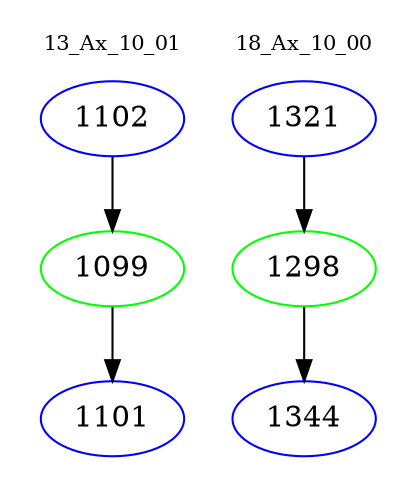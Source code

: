 digraph{
subgraph cluster_0 {
color = white
label = "13_Ax_10_01";
fontsize=10;
T0_1102 [label="1102", color="blue"]
T0_1102 -> T0_1099 [color="black"]
T0_1099 [label="1099", color="green"]
T0_1099 -> T0_1101 [color="black"]
T0_1101 [label="1101", color="blue"]
}
subgraph cluster_1 {
color = white
label = "18_Ax_10_00";
fontsize=10;
T1_1321 [label="1321", color="blue"]
T1_1321 -> T1_1298 [color="black"]
T1_1298 [label="1298", color="green"]
T1_1298 -> T1_1344 [color="black"]
T1_1344 [label="1344", color="blue"]
}
}
